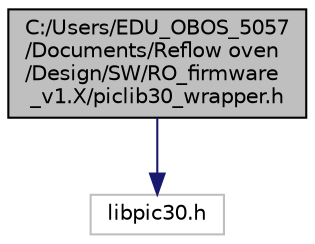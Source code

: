 digraph "C:/Users/EDU_OBOS_5057/Documents/Reflow oven/Design/SW/RO_firmware_v1.X/piclib30_wrapper.h"
{
 // LATEX_PDF_SIZE
  edge [fontname="Helvetica",fontsize="10",labelfontname="Helvetica",labelfontsize="10"];
  node [fontname="Helvetica",fontsize="10",shape=record];
  Node1 [label="C:/Users/EDU_OBOS_5057\l/Documents/Reflow oven\l/Design/SW/RO_firmware\l_v1.X/piclib30_wrapper.h",height=0.2,width=0.4,color="black", fillcolor="grey75", style="filled", fontcolor="black",tooltip=" "];
  Node1 -> Node2 [color="midnightblue",fontsize="10",style="solid"];
  Node2 [label="libpic30.h",height=0.2,width=0.4,color="grey75", fillcolor="white", style="filled",tooltip=" "];
}
